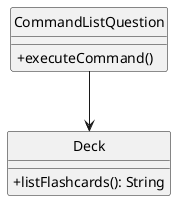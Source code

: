@startuml
hide circle
skinparam classAttributeIconSize 0
class CommandListQuestion {
  + executeCommand()
}

class Deck {
  +  listFlashcards(): String
}

CommandListQuestion --> Deck
@enduml
